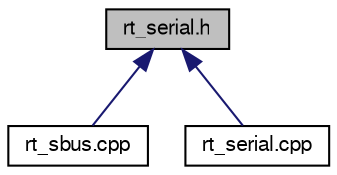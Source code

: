 digraph "rt_serial.h"
{
  edge [fontname="FreeSans",fontsize="10",labelfontname="FreeSans",labelfontsize="10"];
  node [fontname="FreeSans",fontsize="10",shape=record];
  Node1 [label="rt_serial.h",height=0.2,width=0.4,color="black", fillcolor="grey75", style="filled", fontcolor="black"];
  Node1 -> Node2 [dir="back",color="midnightblue",fontsize="10",style="solid",fontname="FreeSans"];
  Node2 [label="rt_sbus.cpp",height=0.2,width=0.4,color="black", fillcolor="white", style="filled",URL="$d2/dad/rt__sbus_8cpp.html"];
  Node1 -> Node3 [dir="back",color="midnightblue",fontsize="10",style="solid",fontname="FreeSans"];
  Node3 [label="rt_serial.cpp",height=0.2,width=0.4,color="black", fillcolor="white", style="filled",URL="$d3/d28/rt__serial_8cpp.html"];
}
